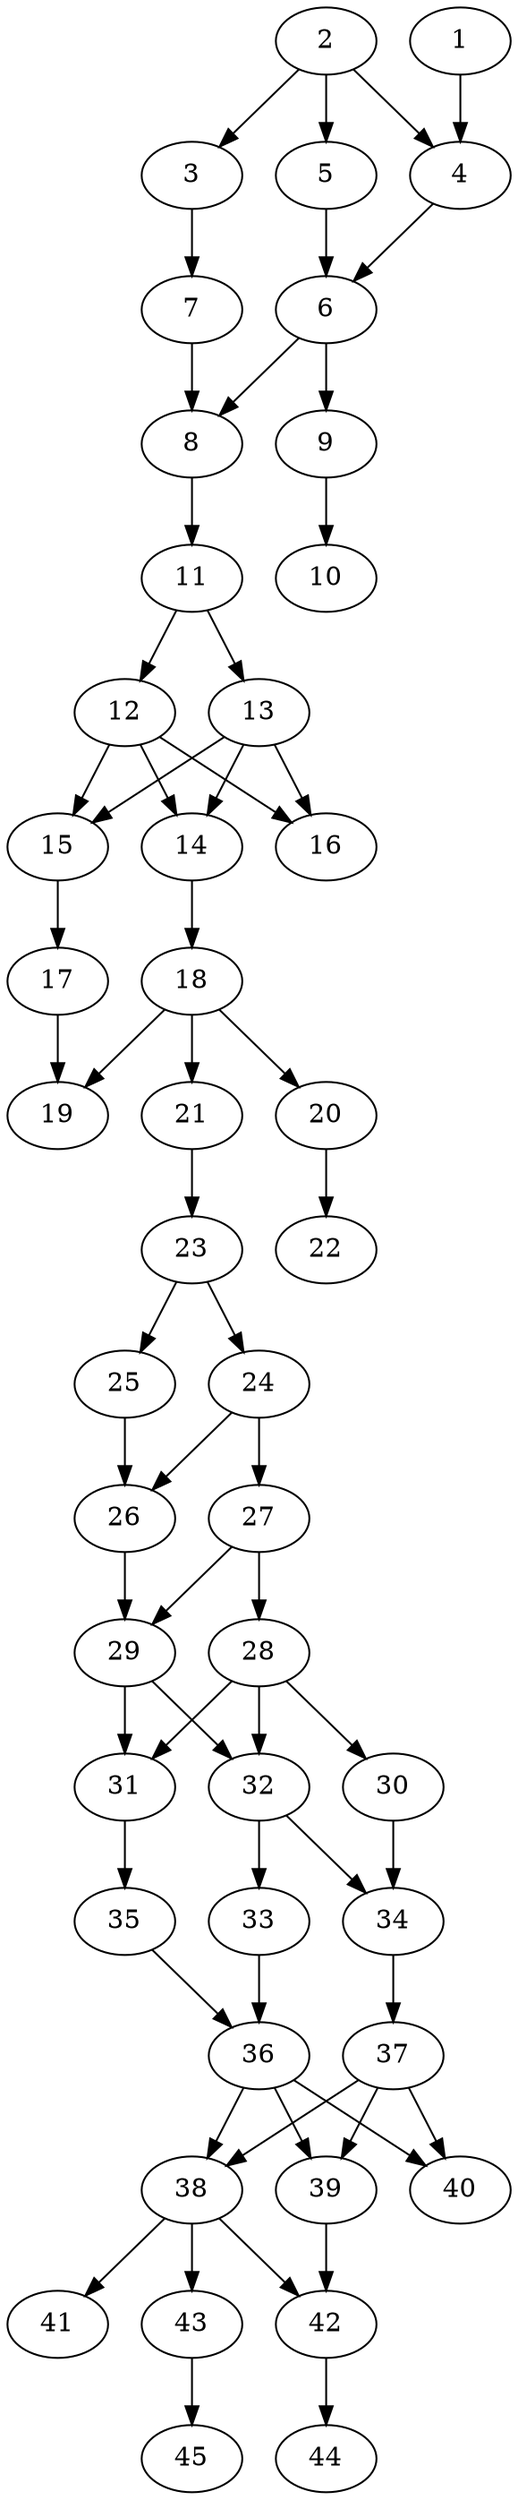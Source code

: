 // DAG automatically generated by daggen at Thu Oct  3 14:07:25 2019
// ./daggen --dot -n 45 --ccr 0.3 --fat 0.3 --regular 0.9 --density 0.7 --mindata 5242880 --maxdata 52428800 
digraph G {
  1 [size="25043627", alpha="0.19", expect_size="7513088"] 
  1 -> 4 [size ="7513088"]
  2 [size="93136213", alpha="0.19", expect_size="27940864"] 
  2 -> 3 [size ="27940864"]
  2 -> 4 [size ="27940864"]
  2 -> 5 [size ="27940864"]
  3 [size="168110080", alpha="0.19", expect_size="50433024"] 
  3 -> 7 [size ="50433024"]
  4 [size="23176533", alpha="0.06", expect_size="6952960"] 
  4 -> 6 [size ="6952960"]
  5 [size="59972267", alpha="0.15", expect_size="17991680"] 
  5 -> 6 [size ="17991680"]
  6 [size="100625067", alpha="0.18", expect_size="30187520"] 
  6 -> 8 [size ="30187520"]
  6 -> 9 [size ="30187520"]
  7 [size="91688960", alpha="0.10", expect_size="27506688"] 
  7 -> 8 [size ="27506688"]
  8 [size="101085867", alpha="0.13", expect_size="30325760"] 
  8 -> 11 [size ="30325760"]
  9 [size="141755733", alpha="0.12", expect_size="42526720"] 
  9 -> 10 [size ="42526720"]
  10 [size="36792320", alpha="0.02", expect_size="11037696"] 
  11 [size="85138773", alpha="0.04", expect_size="25541632"] 
  11 -> 12 [size ="25541632"]
  11 -> 13 [size ="25541632"]
  12 [size="73847467", alpha="0.11", expect_size="22154240"] 
  12 -> 14 [size ="22154240"]
  12 -> 15 [size ="22154240"]
  12 -> 16 [size ="22154240"]
  13 [size="68638720", alpha="0.18", expect_size="20591616"] 
  13 -> 14 [size ="20591616"]
  13 -> 15 [size ="20591616"]
  13 -> 16 [size ="20591616"]
  14 [size="57647787", alpha="0.03", expect_size="17294336"] 
  14 -> 18 [size ="17294336"]
  15 [size="102519467", alpha="0.07", expect_size="30755840"] 
  15 -> 17 [size ="30755840"]
  16 [size="61040640", alpha="0.20", expect_size="18312192"] 
  17 [size="41973760", alpha="0.18", expect_size="12592128"] 
  17 -> 19 [size ="12592128"]
  18 [size="124426240", alpha="0.18", expect_size="37327872"] 
  18 -> 19 [size ="37327872"]
  18 -> 20 [size ="37327872"]
  18 -> 21 [size ="37327872"]
  19 [size="66904747", alpha="0.09", expect_size="20071424"] 
  20 [size="160464213", alpha="0.11", expect_size="48139264"] 
  20 -> 22 [size ="48139264"]
  21 [size="20428800", alpha="0.14", expect_size="6128640"] 
  21 -> 23 [size ="6128640"]
  22 [size="55347200", alpha="0.06", expect_size="16604160"] 
  23 [size="145223680", alpha="0.18", expect_size="43567104"] 
  23 -> 24 [size ="43567104"]
  23 -> 25 [size ="43567104"]
  24 [size="126457173", alpha="0.10", expect_size="37937152"] 
  24 -> 26 [size ="37937152"]
  24 -> 27 [size ="37937152"]
  25 [size="150855680", alpha="0.08", expect_size="45256704"] 
  25 -> 26 [size ="45256704"]
  26 [size="49527467", alpha="0.16", expect_size="14858240"] 
  26 -> 29 [size ="14858240"]
  27 [size="46554453", alpha="0.14", expect_size="13966336"] 
  27 -> 28 [size ="13966336"]
  27 -> 29 [size ="13966336"]
  28 [size="27286187", alpha="0.03", expect_size="8185856"] 
  28 -> 30 [size ="8185856"]
  28 -> 31 [size ="8185856"]
  28 -> 32 [size ="8185856"]
  29 [size="165829973", alpha="0.07", expect_size="49748992"] 
  29 -> 31 [size ="49748992"]
  29 -> 32 [size ="49748992"]
  30 [size="77598720", alpha="0.14", expect_size="23279616"] 
  30 -> 34 [size ="23279616"]
  31 [size="161986560", alpha="0.09", expect_size="48595968"] 
  31 -> 35 [size ="48595968"]
  32 [size="111998293", alpha="0.12", expect_size="33599488"] 
  32 -> 33 [size ="33599488"]
  32 -> 34 [size ="33599488"]
  33 [size="160576853", alpha="0.01", expect_size="48173056"] 
  33 -> 36 [size ="48173056"]
  34 [size="143790080", alpha="0.15", expect_size="43137024"] 
  34 -> 37 [size ="43137024"]
  35 [size="67338240", alpha="0.20", expect_size="20201472"] 
  35 -> 36 [size ="20201472"]
  36 [size="131007147", alpha="0.10", expect_size="39302144"] 
  36 -> 38 [size ="39302144"]
  36 -> 39 [size ="39302144"]
  36 -> 40 [size ="39302144"]
  37 [size="103376213", alpha="0.04", expect_size="31012864"] 
  37 -> 38 [size ="31012864"]
  37 -> 39 [size ="31012864"]
  37 -> 40 [size ="31012864"]
  38 [size="58654720", alpha="0.11", expect_size="17596416"] 
  38 -> 41 [size ="17596416"]
  38 -> 42 [size ="17596416"]
  38 -> 43 [size ="17596416"]
  39 [size="80455680", alpha="0.04", expect_size="24136704"] 
  39 -> 42 [size ="24136704"]
  40 [size="135778987", alpha="0.16", expect_size="40733696"] 
  41 [size="86657707", alpha="0.08", expect_size="25997312"] 
  42 [size="158037333", alpha="0.05", expect_size="47411200"] 
  42 -> 44 [size ="47411200"]
  43 [size="91726507", alpha="0.18", expect_size="27517952"] 
  43 -> 45 [size ="27517952"]
  44 [size="96170667", alpha="0.05", expect_size="28851200"] 
  45 [size="54254933", alpha="0.09", expect_size="16276480"] 
}
